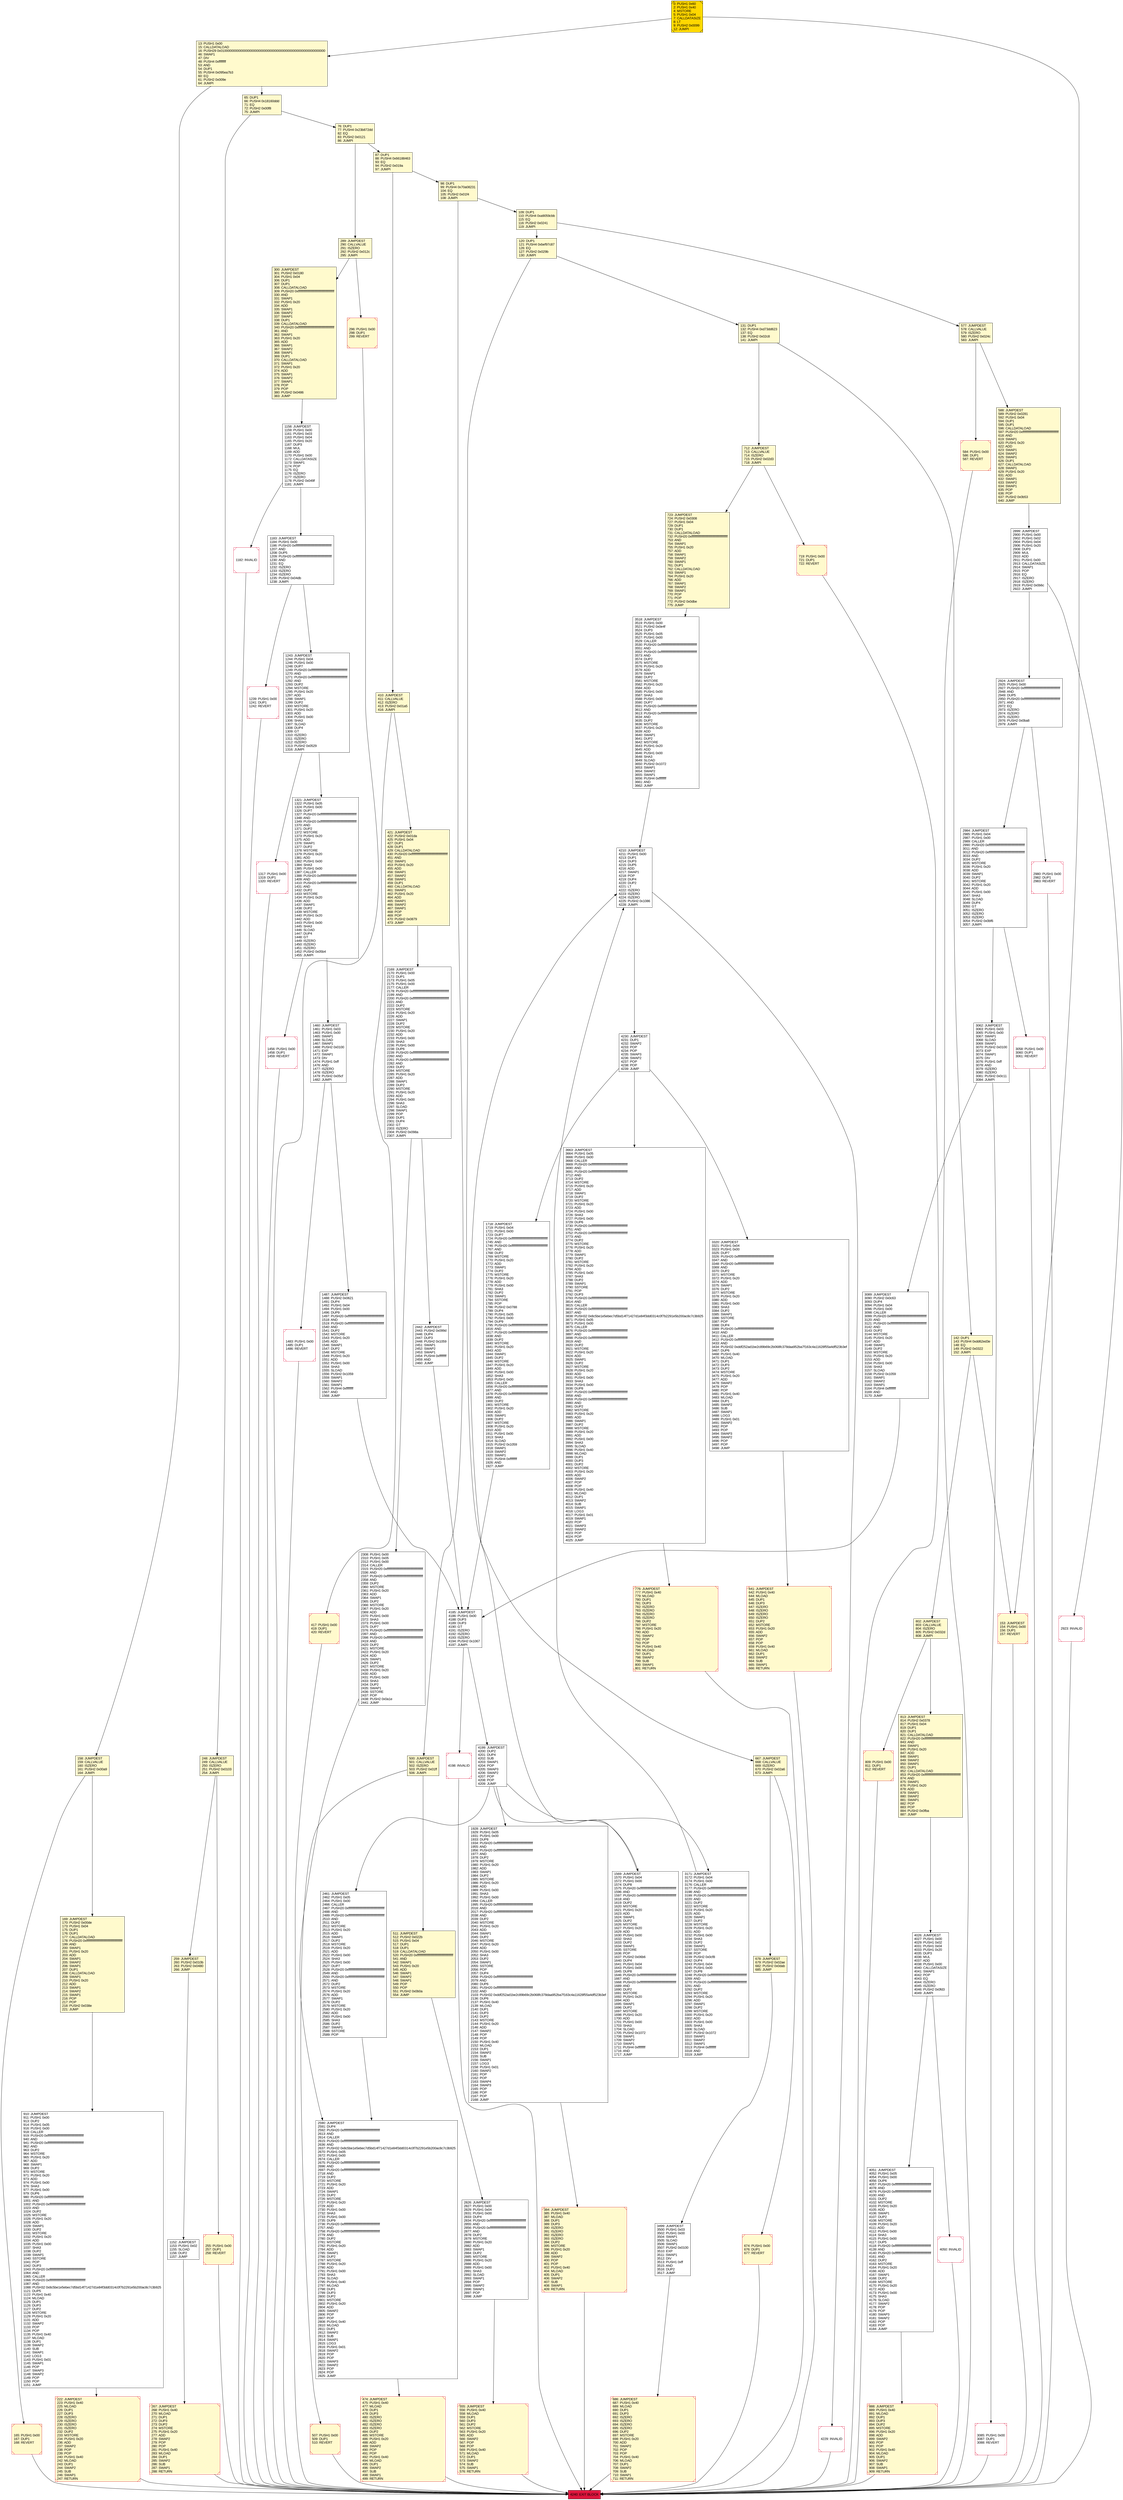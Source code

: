 digraph G {
bgcolor=transparent rankdir=UD;
node [shape=box style=filled color=black fillcolor=white fontname=arial fontcolor=black];
417 [label="417: PUSH1 0x00\l419: DUP1\l420: REVERT\l" fillcolor=lemonchiffon shape=Msquare color=crimson ];
1487 [label="1487: JUMPDEST\l1488: PUSH2 0x0621\l1491: DUP4\l1492: PUSH1 0x04\l1494: PUSH1 0x00\l1496: DUP9\l1497: PUSH20 0xffffffffffffffffffffffffffffffffffffffff\l1518: AND\l1519: PUSH20 0xffffffffffffffffffffffffffffffffffffffff\l1540: AND\l1541: DUP2\l1542: MSTORE\l1543: PUSH1 0x20\l1545: ADD\l1546: SWAP1\l1547: DUP2\l1548: MSTORE\l1549: PUSH1 0x20\l1551: ADD\l1552: PUSH1 0x00\l1554: SHA3\l1555: SLOAD\l1556: PUSH2 0x1059\l1559: SWAP1\l1560: SWAP2\l1561: SWAP1\l1562: PUSH4 0xffffffff\l1567: AND\l1568: JUMP\l" ];
802 [label="802: JUMPDEST\l803: CALLVALUE\l804: ISZERO\l805: PUSH2 0x032d\l808: JUMPI\l" fillcolor=lemonchiffon ];
674 [label="674: PUSH1 0x00\l676: DUP1\l677: REVERT\l" fillcolor=lemonchiffon shape=Msquare color=crimson ];
500 [label="500: JUMPDEST\l501: CALLVALUE\l502: ISZERO\l503: PUSH2 0x01ff\l506: JUMPI\l" fillcolor=lemonchiffon ];
165 [label="165: PUSH1 0x00\l167: DUP1\l168: REVERT\l" fillcolor=lemonchiffon shape=Msquare color=crimson ];
1317 [label="1317: PUSH1 0x00\l1319: DUP1\l1320: REVERT\l" shape=Msquare color=crimson ];
712 [label="712: JUMPDEST\l713: CALLVALUE\l714: ISZERO\l715: PUSH2 0x02d3\l718: JUMPI\l" fillcolor=lemonchiffon ];
2980 [label="2980: PUSH1 0x00\l2982: DUP1\l2983: REVERT\l" shape=Msquare color=crimson ];
131 [label="131: DUP1\l132: PUSH4 0xd73dd623\l137: EQ\l138: PUSH2 0x02c8\l141: JUMPI\l" fillcolor=lemonchiffon ];
809 [label="809: PUSH1 0x00\l811: DUP1\l812: REVERT\l" fillcolor=lemonchiffon shape=Msquare color=crimson ];
296 [label="296: PUSH1 0x00\l298: DUP1\l299: REVERT\l" fillcolor=lemonchiffon shape=Msquare color=crimson ];
4026 [label="4026: JUMPDEST\l4027: PUSH1 0x00\l4029: PUSH1 0x02\l4031: PUSH1 0x04\l4033: PUSH1 0x20\l4035: DUP3\l4036: MUL\l4037: ADD\l4038: PUSH1 0x00\l4040: CALLDATASIZE\l4041: SWAP1\l4042: POP\l4043: EQ\l4044: ISZERO\l4045: ISZERO\l4046: PUSH2 0x0fd3\l4049: JUMPI\l" ];
2169 [label="2169: JUMPDEST\l2170: PUSH1 0x00\l2172: DUP1\l2173: PUSH1 0x05\l2175: PUSH1 0x00\l2177: CALLER\l2178: PUSH20 0xffffffffffffffffffffffffffffffffffffffff\l2199: AND\l2200: PUSH20 0xffffffffffffffffffffffffffffffffffffffff\l2221: AND\l2222: DUP2\l2223: MSTORE\l2224: PUSH1 0x20\l2226: ADD\l2227: SWAP1\l2228: DUP2\l2229: MSTORE\l2230: PUSH1 0x20\l2232: ADD\l2233: PUSH1 0x00\l2235: SHA3\l2236: PUSH1 0x00\l2238: DUP6\l2239: PUSH20 0xffffffffffffffffffffffffffffffffffffffff\l2260: AND\l2261: PUSH20 0xffffffffffffffffffffffffffffffffffffffff\l2282: AND\l2283: DUP2\l2284: MSTORE\l2285: PUSH1 0x20\l2287: ADD\l2288: SWAP1\l2289: DUP2\l2290: MSTORE\l2291: PUSH1 0x20\l2293: ADD\l2294: PUSH1 0x00\l2296: SHA3\l2297: SLOAD\l2298: SWAP1\l2299: POP\l2300: DUP1\l2301: DUP4\l2302: GT\l2303: ISZERO\l2304: PUSH2 0x098a\l2307: JUMPI\l" ];
588 [label="588: JUMPDEST\l589: PUSH2 0x0281\l592: PUSH1 0x04\l594: DUP1\l595: DUP1\l596: CALLDATALOAD\l597: PUSH20 0xffffffffffffffffffffffffffffffffffffffff\l618: AND\l619: SWAP1\l620: PUSH1 0x20\l622: ADD\l623: SWAP1\l624: SWAP2\l625: SWAP1\l626: DUP1\l627: CALLDATALOAD\l628: SWAP1\l629: PUSH1 0x20\l631: ADD\l632: SWAP1\l633: SWAP2\l634: SWAP1\l635: POP\l636: POP\l637: PUSH2 0x0b53\l640: JUMP\l" fillcolor=lemonchiffon ];
1321 [label="1321: JUMPDEST\l1322: PUSH1 0x05\l1324: PUSH1 0x00\l1326: DUP7\l1327: PUSH20 0xffffffffffffffffffffffffffffffffffffffff\l1348: AND\l1349: PUSH20 0xffffffffffffffffffffffffffffffffffffffff\l1370: AND\l1371: DUP2\l1372: MSTORE\l1373: PUSH1 0x20\l1375: ADD\l1376: SWAP1\l1377: DUP2\l1378: MSTORE\l1379: PUSH1 0x20\l1381: ADD\l1382: PUSH1 0x00\l1384: SHA3\l1385: PUSH1 0x00\l1387: CALLER\l1388: PUSH20 0xffffffffffffffffffffffffffffffffffffffff\l1409: AND\l1410: PUSH20 0xffffffffffffffffffffffffffffffffffffffff\l1431: AND\l1432: DUP2\l1433: MSTORE\l1434: PUSH1 0x20\l1436: ADD\l1437: SWAP1\l1438: DUP2\l1439: MSTORE\l1440: PUSH1 0x20\l1442: ADD\l1443: PUSH1 0x00\l1445: SHA3\l1446: SLOAD\l1447: DUP4\l1448: GT\l1449: ISZERO\l1450: ISZERO\l1451: ISZERO\l1452: PUSH2 0x05b4\l1455: JUMPI\l" ];
1928 [label="1928: JUMPDEST\l1929: PUSH1 0x05\l1931: PUSH1 0x00\l1933: DUP8\l1934: PUSH20 0xffffffffffffffffffffffffffffffffffffffff\l1955: AND\l1956: PUSH20 0xffffffffffffffffffffffffffffffffffffffff\l1977: AND\l1978: DUP2\l1979: MSTORE\l1980: PUSH1 0x20\l1982: ADD\l1983: SWAP1\l1984: DUP2\l1985: MSTORE\l1986: PUSH1 0x20\l1988: ADD\l1989: PUSH1 0x00\l1991: SHA3\l1992: PUSH1 0x00\l1994: CALLER\l1995: PUSH20 0xffffffffffffffffffffffffffffffffffffffff\l2016: AND\l2017: PUSH20 0xffffffffffffffffffffffffffffffffffffffff\l2038: AND\l2039: DUP2\l2040: MSTORE\l2041: PUSH1 0x20\l2043: ADD\l2044: SWAP1\l2045: DUP2\l2046: MSTORE\l2047: PUSH1 0x20\l2049: ADD\l2050: PUSH1 0x00\l2052: SHA3\l2053: DUP2\l2054: SWAP1\l2055: SSTORE\l2056: POP\l2057: DUP4\l2058: PUSH20 0xffffffffffffffffffffffffffffffffffffffff\l2079: AND\l2080: DUP6\l2081: PUSH20 0xffffffffffffffffffffffffffffffffffffffff\l2102: AND\l2103: PUSH32 0xddf252ad1be2c89b69c2b068fc378daa952ba7f163c4a11628f55a4df523b3ef\l2136: DUP6\l2137: PUSH1 0x40\l2139: MLOAD\l2140: DUP1\l2141: DUP3\l2142: DUP2\l2143: MSTORE\l2144: PUSH1 0x20\l2146: ADD\l2147: SWAP2\l2148: POP\l2149: POP\l2150: PUSH1 0x40\l2152: MLOAD\l2153: DUP1\l2154: SWAP2\l2155: SUB\l2156: SWAP1\l2157: LOG3\l2158: PUSH1 0x01\l2160: SWAP2\l2161: POP\l2162: POP\l2163: SWAP4\l2164: SWAP3\l2165: POP\l2166: POP\l2167: POP\l2168: JUMP\l" ];
4240 [label="4240: EXIT BLOCK\l" fillcolor=crimson ];
1183 [label="1183: JUMPDEST\l1184: PUSH1 0x00\l1186: PUSH20 0xffffffffffffffffffffffffffffffffffffffff\l1207: AND\l1208: DUP5\l1209: PUSH20 0xffffffffffffffffffffffffffffffffffffffff\l1230: AND\l1231: EQ\l1232: ISZERO\l1233: ISZERO\l1234: ISZERO\l1235: PUSH2 0x04db\l1238: JUMPI\l" ];
1456 [label="1456: PUSH1 0x00\l1458: DUP1\l1459: REVERT\l" shape=Msquare color=crimson ];
686 [label="686: JUMPDEST\l687: PUSH1 0x40\l689: MLOAD\l690: DUP1\l691: DUP3\l692: ISZERO\l693: ISZERO\l694: ISZERO\l695: ISZERO\l696: DUP2\l697: MSTORE\l698: PUSH1 0x20\l700: ADD\l701: SWAP2\l702: POP\l703: POP\l704: PUSH1 0x40\l706: MLOAD\l707: DUP1\l708: SWAP2\l709: SUB\l710: SWAP1\l711: RETURN\l" fillcolor=lemonchiffon shape=Msquare color=crimson ];
109 [label="109: DUP1\l110: PUSH4 0xa9059cbb\l115: EQ\l116: PUSH2 0x0241\l119: JUMPI\l" fillcolor=lemonchiffon ];
1460 [label="1460: JUMPDEST\l1461: PUSH1 0x03\l1463: PUSH1 0x00\l1465: SWAP1\l1466: SLOAD\l1467: SWAP1\l1468: PUSH2 0x0100\l1471: EXP\l1472: SWAP1\l1473: DIV\l1474: PUSH1 0xff\l1476: AND\l1477: ISZERO\l1478: ISZERO\l1479: PUSH2 0x05cf\l1482: JUMPI\l" ];
555 [label="555: JUMPDEST\l556: PUSH1 0x40\l558: MLOAD\l559: DUP1\l560: DUP3\l561: DUP2\l562: MSTORE\l563: PUSH1 0x20\l565: ADD\l566: SWAP2\l567: POP\l568: POP\l569: PUSH1 0x40\l571: MLOAD\l572: DUP1\l573: SWAP2\l574: SUB\l575: SWAP1\l576: RETURN\l" fillcolor=lemonchiffon shape=Msquare color=crimson ];
2984 [label="2984: JUMPDEST\l2985: PUSH1 0x04\l2987: PUSH1 0x00\l2989: CALLER\l2990: PUSH20 0xffffffffffffffffffffffffffffffffffffffff\l3011: AND\l3012: PUSH20 0xffffffffffffffffffffffffffffffffffffffff\l3033: AND\l3034: DUP2\l3035: MSTORE\l3036: PUSH1 0x20\l3038: ADD\l3039: SWAP1\l3040: DUP2\l3041: MSTORE\l3042: PUSH1 0x20\l3044: ADD\l3045: PUSH1 0x00\l3047: SHA3\l3048: SLOAD\l3049: DUP4\l3050: GT\l3051: ISZERO\l3052: ISZERO\l3053: ISZERO\l3054: PUSH2 0x0bf6\l3057: JUMPI\l" ];
577 [label="577: JUMPDEST\l578: CALLVALUE\l579: ISZERO\l580: PUSH2 0x024c\l583: JUMPI\l" fillcolor=lemonchiffon ];
3663 [label="3663: JUMPDEST\l3664: PUSH1 0x05\l3666: PUSH1 0x00\l3668: CALLER\l3669: PUSH20 0xffffffffffffffffffffffffffffffffffffffff\l3690: AND\l3691: PUSH20 0xffffffffffffffffffffffffffffffffffffffff\l3712: AND\l3713: DUP2\l3714: MSTORE\l3715: PUSH1 0x20\l3717: ADD\l3718: SWAP1\l3719: DUP2\l3720: MSTORE\l3721: PUSH1 0x20\l3723: ADD\l3724: PUSH1 0x00\l3726: SHA3\l3727: PUSH1 0x00\l3729: DUP6\l3730: PUSH20 0xffffffffffffffffffffffffffffffffffffffff\l3751: AND\l3752: PUSH20 0xffffffffffffffffffffffffffffffffffffffff\l3773: AND\l3774: DUP2\l3775: MSTORE\l3776: PUSH1 0x20\l3778: ADD\l3779: SWAP1\l3780: DUP2\l3781: MSTORE\l3782: PUSH1 0x20\l3784: ADD\l3785: PUSH1 0x00\l3787: SHA3\l3788: DUP2\l3789: SWAP1\l3790: SSTORE\l3791: POP\l3792: DUP3\l3793: PUSH20 0xffffffffffffffffffffffffffffffffffffffff\l3814: AND\l3815: CALLER\l3816: PUSH20 0xffffffffffffffffffffffffffffffffffffffff\l3837: AND\l3838: PUSH32 0x8c5be1e5ebec7d5bd14f71427d1e84f3dd0314c0f7b2291e5b200ac8c7c3b925\l3871: PUSH1 0x05\l3873: PUSH1 0x00\l3875: CALLER\l3876: PUSH20 0xffffffffffffffffffffffffffffffffffffffff\l3897: AND\l3898: PUSH20 0xffffffffffffffffffffffffffffffffffffffff\l3919: AND\l3920: DUP2\l3921: MSTORE\l3922: PUSH1 0x20\l3924: ADD\l3925: SWAP1\l3926: DUP2\l3927: MSTORE\l3928: PUSH1 0x20\l3930: ADD\l3931: PUSH1 0x00\l3933: SHA3\l3934: PUSH1 0x00\l3936: DUP8\l3937: PUSH20 0xffffffffffffffffffffffffffffffffffffffff\l3958: AND\l3959: PUSH20 0xffffffffffffffffffffffffffffffffffffffff\l3980: AND\l3981: DUP2\l3982: MSTORE\l3983: PUSH1 0x20\l3985: ADD\l3986: SWAP1\l3987: DUP2\l3988: MSTORE\l3989: PUSH1 0x20\l3991: ADD\l3992: PUSH1 0x00\l3994: SHA3\l3995: SLOAD\l3996: PUSH1 0x40\l3998: MLOAD\l3999: DUP1\l4000: DUP3\l4001: DUP2\l4002: MSTORE\l4003: PUSH1 0x20\l4005: ADD\l4006: SWAP2\l4007: POP\l4008: POP\l4009: PUSH1 0x40\l4011: MLOAD\l4012: DUP1\l4013: SWAP2\l4014: SUB\l4015: SWAP1\l4016: LOG3\l4017: PUSH1 0x01\l4019: SWAP1\l4020: POP\l4021: SWAP3\l4022: SWAP2\l4023: POP\l4024: POP\l4025: JUMP\l" ];
153 [label="153: JUMPDEST\l154: PUSH1 0x00\l156: DUP1\l157: REVERT\l" fillcolor=lemonchiffon shape=Msquare color=crimson ];
3320 [label="3320: JUMPDEST\l3321: PUSH1 0x04\l3323: PUSH1 0x00\l3325: DUP7\l3326: PUSH20 0xffffffffffffffffffffffffffffffffffffffff\l3347: AND\l3348: PUSH20 0xffffffffffffffffffffffffffffffffffffffff\l3369: AND\l3370: DUP2\l3371: MSTORE\l3372: PUSH1 0x20\l3374: ADD\l3375: SWAP1\l3376: DUP2\l3377: MSTORE\l3378: PUSH1 0x20\l3380: ADD\l3381: PUSH1 0x00\l3383: SHA3\l3384: DUP2\l3385: SWAP1\l3386: SSTORE\l3387: POP\l3388: DUP4\l3389: PUSH20 0xffffffffffffffffffffffffffffffffffffffff\l3410: AND\l3411: CALLER\l3412: PUSH20 0xffffffffffffffffffffffffffffffffffffffff\l3433: AND\l3434: PUSH32 0xddf252ad1be2c89b69c2b068fc378daa952ba7f163c4a11628f55a4df523b3ef\l3467: DUP6\l3468: PUSH1 0x40\l3470: MLOAD\l3471: DUP1\l3472: DUP3\l3473: DUP2\l3474: MSTORE\l3475: PUSH1 0x20\l3477: ADD\l3478: SWAP2\l3479: POP\l3480: POP\l3481: PUSH1 0x40\l3483: MLOAD\l3484: DUP1\l3485: SWAP2\l3486: SUB\l3487: SWAP1\l3488: LOG3\l3489: PUSH1 0x01\l3491: SWAP2\l3492: POP\l3493: POP\l3494: SWAP3\l3495: SWAP2\l3496: POP\l3497: POP\l3498: JUMP\l" ];
169 [label="169: JUMPDEST\l170: PUSH2 0x00de\l173: PUSH1 0x04\l175: DUP1\l176: DUP1\l177: CALLDATALOAD\l178: PUSH20 0xffffffffffffffffffffffffffffffffffffffff\l199: AND\l200: SWAP1\l201: PUSH1 0x20\l203: ADD\l204: SWAP1\l205: SWAP2\l206: SWAP1\l207: DUP1\l208: CALLDATALOAD\l209: SWAP1\l210: PUSH1 0x20\l212: ADD\l213: SWAP1\l214: SWAP2\l215: SWAP1\l216: POP\l217: POP\l218: PUSH2 0x038e\l221: JUMP\l" fillcolor=lemonchiffon ];
1182 [label="1182: INVALID\l" shape=Msquare color=crimson ];
2461 [label="2461: JUMPDEST\l2462: PUSH1 0x05\l2464: PUSH1 0x00\l2466: CALLER\l2467: PUSH20 0xffffffffffffffffffffffffffffffffffffffff\l2488: AND\l2489: PUSH20 0xffffffffffffffffffffffffffffffffffffffff\l2510: AND\l2511: DUP2\l2512: MSTORE\l2513: PUSH1 0x20\l2515: ADD\l2516: SWAP1\l2517: DUP2\l2518: MSTORE\l2519: PUSH1 0x20\l2521: ADD\l2522: PUSH1 0x00\l2524: SHA3\l2525: PUSH1 0x00\l2527: DUP7\l2528: PUSH20 0xffffffffffffffffffffffffffffffffffffffff\l2549: AND\l2550: PUSH20 0xffffffffffffffffffffffffffffffffffffffff\l2571: AND\l2572: DUP2\l2573: MSTORE\l2574: PUSH1 0x20\l2576: ADD\l2577: SWAP1\l2578: DUP2\l2579: MSTORE\l2580: PUSH1 0x20\l2582: ADD\l2583: PUSH1 0x00\l2585: SHA3\l2586: DUP2\l2587: SWAP1\l2588: SSTORE\l2589: POP\l" ];
87 [label="87: DUP1\l88: PUSH4 0x66188463\l93: EQ\l94: PUSH2 0x019a\l97: JUMPI\l" fillcolor=lemonchiffon ];
289 [label="289: JUMPDEST\l290: CALLVALUE\l291: ISZERO\l292: PUSH2 0x012c\l295: JUMPI\l" fillcolor=lemonchiffon ];
2899 [label="2899: JUMPDEST\l2900: PUSH1 0x00\l2902: PUSH1 0x02\l2904: PUSH1 0x04\l2906: PUSH1 0x20\l2908: DUP3\l2909: MUL\l2910: ADD\l2911: PUSH1 0x00\l2913: CALLDATASIZE\l2914: SWAP1\l2915: POP\l2916: EQ\l2917: ISZERO\l2918: ISZERO\l2919: PUSH2 0x0b6c\l2922: JUMPI\l" ];
3085 [label="3085: PUSH1 0x00\l3087: DUP1\l3088: REVERT\l" shape=Msquare color=crimson ];
120 [label="120: DUP1\l121: PUSH4 0xbef97c87\l126: EQ\l127: PUSH2 0x029b\l130: JUMPI\l" fillcolor=lemonchiffon ];
2442 [label="2442: JUMPDEST\l2443: PUSH2 0x099d\l2446: DUP4\l2447: DUP3\l2448: PUSH2 0x1059\l2451: SWAP1\l2452: SWAP2\l2453: SWAP1\l2454: PUSH4 0xffffffff\l2459: AND\l2460: JUMP\l" ];
776 [label="776: JUMPDEST\l777: PUSH1 0x40\l779: MLOAD\l780: DUP1\l781: DUP3\l782: ISZERO\l783: ISZERO\l784: ISZERO\l785: ISZERO\l786: DUP2\l787: MSTORE\l788: PUSH1 0x20\l790: ADD\l791: SWAP2\l792: POP\l793: POP\l794: PUSH1 0x40\l796: MLOAD\l797: DUP1\l798: SWAP2\l799: SUB\l800: SWAP1\l801: RETURN\l" fillcolor=lemonchiffon shape=Msquare color=crimson ];
2924 [label="2924: JUMPDEST\l2925: PUSH1 0x00\l2927: PUSH20 0xffffffffffffffffffffffffffffffffffffffff\l2948: AND\l2949: DUP5\l2950: PUSH20 0xffffffffffffffffffffffffffffffffffffffff\l2971: AND\l2972: EQ\l2973: ISZERO\l2974: ISZERO\l2975: ISZERO\l2976: PUSH2 0x0ba8\l2979: JUMPI\l" ];
267 [label="267: JUMPDEST\l268: PUSH1 0x40\l270: MLOAD\l271: DUP1\l272: DUP3\l273: DUP2\l274: MSTORE\l275: PUSH1 0x20\l277: ADD\l278: SWAP2\l279: POP\l280: POP\l281: PUSH1 0x40\l283: MLOAD\l284: DUP1\l285: SWAP2\l286: SUB\l287: SWAP1\l288: RETURN\l" fillcolor=lemonchiffon shape=Msquare color=crimson ];
4210 [label="4210: JUMPDEST\l4211: PUSH1 0x00\l4213: DUP1\l4214: DUP3\l4215: DUP5\l4216: ADD\l4217: SWAP1\l4218: POP\l4219: DUP4\l4220: DUP2\l4221: LT\l4222: ISZERO\l4223: ISZERO\l4224: ISZERO\l4225: PUSH2 0x1086\l4228: JUMPI\l" ];
4051 [label="4051: JUMPDEST\l4052: PUSH1 0x05\l4054: PUSH1 0x00\l4056: DUP6\l4057: PUSH20 0xffffffffffffffffffffffffffffffffffffffff\l4078: AND\l4079: PUSH20 0xffffffffffffffffffffffffffffffffffffffff\l4100: AND\l4101: DUP2\l4102: MSTORE\l4103: PUSH1 0x20\l4105: ADD\l4106: SWAP1\l4107: DUP2\l4108: MSTORE\l4109: PUSH1 0x20\l4111: ADD\l4112: PUSH1 0x00\l4114: SHA3\l4115: PUSH1 0x00\l4117: DUP5\l4118: PUSH20 0xffffffffffffffffffffffffffffffffffffffff\l4139: AND\l4140: PUSH20 0xffffffffffffffffffffffffffffffffffffffff\l4161: AND\l4162: DUP2\l4163: MSTORE\l4164: PUSH1 0x20\l4166: ADD\l4167: SWAP1\l4168: DUP2\l4169: MSTORE\l4170: PUSH1 0x20\l4172: ADD\l4173: PUSH1 0x00\l4175: SHA3\l4176: SLOAD\l4177: SWAP2\l4178: POP\l4179: POP\l4180: SWAP3\l4181: SWAP2\l4182: POP\l4183: POP\l4184: JUMP\l" ];
813 [label="813: JUMPDEST\l814: PUSH2 0x0378\l817: PUSH1 0x04\l819: DUP1\l820: DUP1\l821: CALLDATALOAD\l822: PUSH20 0xffffffffffffffffffffffffffffffffffffffff\l843: AND\l844: SWAP1\l845: PUSH1 0x20\l847: ADD\l848: SWAP1\l849: SWAP2\l850: SWAP1\l851: DUP1\l852: CALLDATALOAD\l853: PUSH20 0xffffffffffffffffffffffffffffffffffffffff\l874: AND\l875: SWAP1\l876: PUSH1 0x20\l878: ADD\l879: SWAP1\l880: SWAP2\l881: SWAP1\l882: POP\l883: POP\l884: PUSH2 0x0fba\l887: JUMP\l" fillcolor=lemonchiffon ];
4229 [label="4229: INVALID\l" shape=Msquare color=crimson ];
384 [label="384: JUMPDEST\l385: PUSH1 0x40\l387: MLOAD\l388: DUP1\l389: DUP3\l390: ISZERO\l391: ISZERO\l392: ISZERO\l393: ISZERO\l394: DUP2\l395: MSTORE\l396: PUSH1 0x20\l398: ADD\l399: SWAP2\l400: POP\l401: POP\l402: PUSH1 0x40\l404: MLOAD\l405: DUP1\l406: SWAP2\l407: SUB\l408: SWAP1\l409: RETURN\l" fillcolor=lemonchiffon shape=Msquare color=crimson ];
1569 [label="1569: JUMPDEST\l1570: PUSH1 0x04\l1572: PUSH1 0x00\l1574: DUP8\l1575: PUSH20 0xffffffffffffffffffffffffffffffffffffffff\l1596: AND\l1597: PUSH20 0xffffffffffffffffffffffffffffffffffffffff\l1618: AND\l1619: DUP2\l1620: MSTORE\l1621: PUSH1 0x20\l1623: ADD\l1624: SWAP1\l1625: DUP2\l1626: MSTORE\l1627: PUSH1 0x20\l1629: ADD\l1630: PUSH1 0x00\l1632: SHA3\l1633: DUP2\l1634: SWAP1\l1635: SSTORE\l1636: POP\l1637: PUSH2 0x06b6\l1640: DUP4\l1641: PUSH1 0x04\l1643: PUSH1 0x00\l1645: DUP8\l1646: PUSH20 0xffffffffffffffffffffffffffffffffffffffff\l1667: AND\l1668: PUSH20 0xffffffffffffffffffffffffffffffffffffffff\l1689: AND\l1690: DUP2\l1691: MSTORE\l1692: PUSH1 0x20\l1694: ADD\l1695: SWAP1\l1696: DUP2\l1697: MSTORE\l1698: PUSH1 0x20\l1700: ADD\l1701: PUSH1 0x00\l1703: SHA3\l1704: SLOAD\l1705: PUSH2 0x1072\l1708: SWAP1\l1709: SWAP2\l1710: SWAP1\l1711: PUSH4 0xffffffff\l1716: AND\l1717: JUMP\l" ];
641 [label="641: JUMPDEST\l642: PUSH1 0x40\l644: MLOAD\l645: DUP1\l646: DUP3\l647: ISZERO\l648: ISZERO\l649: ISZERO\l650: ISZERO\l651: DUP2\l652: MSTORE\l653: PUSH1 0x20\l655: ADD\l656: SWAP2\l657: POP\l658: POP\l659: PUSH1 0x40\l661: MLOAD\l662: DUP1\l663: SWAP2\l664: SUB\l665: SWAP1\l666: RETURN\l" fillcolor=lemonchiffon shape=Msquare color=crimson ];
678 [label="678: JUMPDEST\l679: PUSH2 0x02ae\l682: PUSH2 0x0dab\l685: JUMP\l" fillcolor=lemonchiffon ];
4185 [label="4185: JUMPDEST\l4186: PUSH1 0x00\l4188: DUP3\l4189: DUP3\l4190: GT\l4191: ISZERO\l4192: ISZERO\l4193: ISZERO\l4194: PUSH2 0x1067\l4197: JUMPI\l" ];
421 [label="421: JUMPDEST\l422: PUSH2 0x01da\l425: PUSH1 0x04\l427: DUP1\l428: DUP1\l429: CALLDATALOAD\l430: PUSH20 0xffffffffffffffffffffffffffffffffffffffff\l451: AND\l452: SWAP1\l453: PUSH1 0x20\l455: ADD\l456: SWAP1\l457: SWAP2\l458: SWAP1\l459: DUP1\l460: CALLDATALOAD\l461: SWAP1\l462: PUSH1 0x20\l464: ADD\l465: SWAP1\l466: SWAP2\l467: SWAP1\l468: POP\l469: POP\l470: PUSH2 0x0879\l473: JUMP\l" fillcolor=lemonchiffon ];
410 [label="410: JUMPDEST\l411: CALLVALUE\l412: ISZERO\l413: PUSH2 0x01a5\l416: JUMPI\l" fillcolor=lemonchiffon ];
910 [label="910: JUMPDEST\l911: PUSH1 0x00\l913: DUP2\l914: PUSH1 0x05\l916: PUSH1 0x00\l918: CALLER\l919: PUSH20 0xffffffffffffffffffffffffffffffffffffffff\l940: AND\l941: PUSH20 0xffffffffffffffffffffffffffffffffffffffff\l962: AND\l963: DUP2\l964: MSTORE\l965: PUSH1 0x20\l967: ADD\l968: SWAP1\l969: DUP2\l970: MSTORE\l971: PUSH1 0x20\l973: ADD\l974: PUSH1 0x00\l976: SHA3\l977: PUSH1 0x00\l979: DUP6\l980: PUSH20 0xffffffffffffffffffffffffffffffffffffffff\l1001: AND\l1002: PUSH20 0xffffffffffffffffffffffffffffffffffffffff\l1023: AND\l1024: DUP2\l1025: MSTORE\l1026: PUSH1 0x20\l1028: ADD\l1029: SWAP1\l1030: DUP2\l1031: MSTORE\l1032: PUSH1 0x20\l1034: ADD\l1035: PUSH1 0x00\l1037: SHA3\l1038: DUP2\l1039: SWAP1\l1040: SSTORE\l1041: POP\l1042: DUP3\l1043: PUSH20 0xffffffffffffffffffffffffffffffffffffffff\l1064: AND\l1065: CALLER\l1066: PUSH20 0xffffffffffffffffffffffffffffffffffffffff\l1087: AND\l1088: PUSH32 0x8c5be1e5ebec7d5bd14f71427d1e84f3dd0314c0f7b2291e5b200ac8c7c3b925\l1121: DUP5\l1122: PUSH1 0x40\l1124: MLOAD\l1125: DUP1\l1126: DUP3\l1127: DUP2\l1128: MSTORE\l1129: PUSH1 0x20\l1131: ADD\l1132: SWAP2\l1133: POP\l1134: POP\l1135: PUSH1 0x40\l1137: MLOAD\l1138: DUP1\l1139: SWAP2\l1140: SUB\l1141: SWAP1\l1142: LOG3\l1143: PUSH1 0x01\l1145: SWAP1\l1146: POP\l1147: SWAP3\l1148: SWAP2\l1149: POP\l1150: POP\l1151: JUMP\l" ];
3499 [label="3499: JUMPDEST\l3500: PUSH1 0x03\l3502: PUSH1 0x00\l3504: SWAP1\l3505: SLOAD\l3506: SWAP1\l3507: PUSH2 0x0100\l3510: EXP\l3511: SWAP1\l3512: DIV\l3513: PUSH1 0xff\l3515: AND\l3516: DUP2\l3517: JUMP\l" ];
13 [label="13: PUSH1 0x00\l15: CALLDATALOAD\l16: PUSH29 0x0100000000000000000000000000000000000000000000000000000000\l46: SWAP1\l47: DIV\l48: PUSH4 0xffffffff\l53: AND\l54: DUP1\l55: PUSH4 0x095ea7b3\l60: EQ\l61: PUSH2 0x009e\l64: JUMPI\l" fillcolor=lemonchiffon ];
1158 [label="1158: JUMPDEST\l1159: PUSH1 0x00\l1161: PUSH1 0x03\l1163: PUSH1 0x04\l1165: PUSH1 0x20\l1167: DUP3\l1168: MUL\l1169: ADD\l1170: PUSH1 0x00\l1172: CALLDATASIZE\l1173: SWAP1\l1174: POP\l1175: EQ\l1176: ISZERO\l1177: ISZERO\l1178: PUSH2 0x049f\l1181: JUMPI\l" ];
723 [label="723: JUMPDEST\l724: PUSH2 0x0308\l727: PUSH1 0x04\l729: DUP1\l730: DUP1\l731: CALLDATALOAD\l732: PUSH20 0xffffffffffffffffffffffffffffffffffffffff\l753: AND\l754: SWAP1\l755: PUSH1 0x20\l757: ADD\l758: SWAP1\l759: SWAP2\l760: SWAP1\l761: DUP1\l762: CALLDATALOAD\l763: SWAP1\l764: PUSH1 0x20\l766: ADD\l767: SWAP1\l768: SWAP2\l769: SWAP1\l770: POP\l771: POP\l772: PUSH2 0x0dbe\l775: JUMP\l" fillcolor=lemonchiffon ];
65 [label="65: DUP1\l66: PUSH4 0x18160ddd\l71: EQ\l72: PUSH2 0x00f8\l75: JUMPI\l" fillcolor=lemonchiffon ];
888 [label="888: JUMPDEST\l889: PUSH1 0x40\l891: MLOAD\l892: DUP1\l893: DUP3\l894: DUP2\l895: MSTORE\l896: PUSH1 0x20\l898: ADD\l899: SWAP2\l900: POP\l901: POP\l902: PUSH1 0x40\l904: MLOAD\l905: DUP1\l906: SWAP2\l907: SUB\l908: SWAP1\l909: RETURN\l" fillcolor=lemonchiffon shape=Msquare color=crimson ];
3089 [label="3089: JUMPDEST\l3090: PUSH2 0x0c63\l3093: DUP4\l3094: PUSH1 0x04\l3096: PUSH1 0x00\l3098: CALLER\l3099: PUSH20 0xffffffffffffffffffffffffffffffffffffffff\l3120: AND\l3121: PUSH20 0xffffffffffffffffffffffffffffffffffffffff\l3142: AND\l3143: DUP2\l3144: MSTORE\l3145: PUSH1 0x20\l3147: ADD\l3148: SWAP1\l3149: DUP2\l3150: MSTORE\l3151: PUSH1 0x20\l3153: ADD\l3154: PUSH1 0x00\l3156: SHA3\l3157: SLOAD\l3158: PUSH2 0x1059\l3161: SWAP1\l3162: SWAP2\l3163: SWAP1\l3164: PUSH4 0xffffffff\l3169: AND\l3170: JUMP\l" ];
3062 [label="3062: JUMPDEST\l3063: PUSH1 0x03\l3065: PUSH1 0x00\l3067: SWAP1\l3068: SLOAD\l3069: SWAP1\l3070: PUSH2 0x0100\l3073: EXP\l3074: SWAP1\l3075: DIV\l3076: PUSH1 0xff\l3078: AND\l3079: ISZERO\l3080: ISZERO\l3081: PUSH2 0x0c11\l3084: JUMPI\l" ];
2826 [label="2826: JUMPDEST\l2827: PUSH1 0x00\l2829: PUSH1 0x04\l2831: PUSH1 0x00\l2833: DUP4\l2834: PUSH20 0xffffffffffffffffffffffffffffffffffffffff\l2855: AND\l2856: PUSH20 0xffffffffffffffffffffffffffffffffffffffff\l2877: AND\l2878: DUP2\l2879: MSTORE\l2880: PUSH1 0x20\l2882: ADD\l2883: SWAP1\l2884: DUP2\l2885: MSTORE\l2886: PUSH1 0x20\l2888: ADD\l2889: PUSH1 0x00\l2891: SHA3\l2892: SLOAD\l2893: SWAP1\l2894: POP\l2895: SWAP2\l2896: SWAP1\l2897: POP\l2898: JUMP\l" ];
3058 [label="3058: PUSH1 0x00\l3060: DUP1\l3061: REVERT\l" shape=Msquare color=crimson ];
2923 [label="2923: INVALID\l" shape=Msquare color=crimson ];
158 [label="158: JUMPDEST\l159: CALLVALUE\l160: ISZERO\l161: PUSH2 0x00a9\l164: JUMPI\l" fillcolor=lemonchiffon ];
1243 [label="1243: JUMPDEST\l1244: PUSH1 0x04\l1246: PUSH1 0x00\l1248: DUP7\l1249: PUSH20 0xffffffffffffffffffffffffffffffffffffffff\l1270: AND\l1271: PUSH20 0xffffffffffffffffffffffffffffffffffffffff\l1292: AND\l1293: DUP2\l1294: MSTORE\l1295: PUSH1 0x20\l1297: ADD\l1298: SWAP1\l1299: DUP2\l1300: MSTORE\l1301: PUSH1 0x20\l1303: ADD\l1304: PUSH1 0x00\l1306: SHA3\l1307: SLOAD\l1308: DUP4\l1309: GT\l1310: ISZERO\l1311: ISZERO\l1312: ISZERO\l1313: PUSH2 0x0529\l1316: JUMPI\l" ];
3171 [label="3171: JUMPDEST\l3172: PUSH1 0x04\l3174: PUSH1 0x00\l3176: CALLER\l3177: PUSH20 0xffffffffffffffffffffffffffffffffffffffff\l3198: AND\l3199: PUSH20 0xffffffffffffffffffffffffffffffffffffffff\l3220: AND\l3221: DUP2\l3222: MSTORE\l3223: PUSH1 0x20\l3225: ADD\l3226: SWAP1\l3227: DUP2\l3228: MSTORE\l3229: PUSH1 0x20\l3231: ADD\l3232: PUSH1 0x00\l3234: SHA3\l3235: DUP2\l3236: SWAP1\l3237: SSTORE\l3238: POP\l3239: PUSH2 0x0cf8\l3242: DUP4\l3243: PUSH1 0x04\l3245: PUSH1 0x00\l3247: DUP8\l3248: PUSH20 0xffffffffffffffffffffffffffffffffffffffff\l3269: AND\l3270: PUSH20 0xffffffffffffffffffffffffffffffffffffffff\l3291: AND\l3292: DUP2\l3293: MSTORE\l3294: PUSH1 0x20\l3296: ADD\l3297: SWAP1\l3298: DUP2\l3299: MSTORE\l3300: PUSH1 0x20\l3302: ADD\l3303: PUSH1 0x00\l3305: SHA3\l3306: SLOAD\l3307: PUSH2 0x1072\l3310: SWAP1\l3311: SWAP2\l3312: SWAP1\l3313: PUSH4 0xffffffff\l3318: AND\l3319: JUMP\l" ];
4198 [label="4198: INVALID\l" shape=Msquare color=crimson ];
507 [label="507: PUSH1 0x00\l509: DUP1\l510: REVERT\l" fillcolor=lemonchiffon shape=Msquare color=crimson ];
259 [label="259: JUMPDEST\l260: PUSH2 0x010b\l263: PUSH2 0x0480\l266: JUMP\l" fillcolor=lemonchiffon ];
255 [label="255: PUSH1 0x00\l257: DUP1\l258: REVERT\l" fillcolor=lemonchiffon shape=Msquare color=crimson ];
1718 [label="1718: JUMPDEST\l1719: PUSH1 0x04\l1721: PUSH1 0x00\l1723: DUP7\l1724: PUSH20 0xffffffffffffffffffffffffffffffffffffffff\l1745: AND\l1746: PUSH20 0xffffffffffffffffffffffffffffffffffffffff\l1767: AND\l1768: DUP2\l1769: MSTORE\l1770: PUSH1 0x20\l1772: ADD\l1773: SWAP1\l1774: DUP2\l1775: MSTORE\l1776: PUSH1 0x20\l1778: ADD\l1779: PUSH1 0x00\l1781: SHA3\l1782: DUP2\l1783: SWAP1\l1784: SSTORE\l1785: POP\l1786: PUSH2 0x0788\l1789: DUP4\l1790: PUSH1 0x05\l1792: PUSH1 0x00\l1794: DUP9\l1795: PUSH20 0xffffffffffffffffffffffffffffffffffffffff\l1816: AND\l1817: PUSH20 0xffffffffffffffffffffffffffffffffffffffff\l1838: AND\l1839: DUP2\l1840: MSTORE\l1841: PUSH1 0x20\l1843: ADD\l1844: SWAP1\l1845: DUP2\l1846: MSTORE\l1847: PUSH1 0x20\l1849: ADD\l1850: PUSH1 0x00\l1852: SHA3\l1853: PUSH1 0x00\l1855: CALLER\l1856: PUSH20 0xffffffffffffffffffffffffffffffffffffffff\l1877: AND\l1878: PUSH20 0xffffffffffffffffffffffffffffffffffffffff\l1899: AND\l1900: DUP2\l1901: MSTORE\l1902: PUSH1 0x20\l1904: ADD\l1905: SWAP1\l1906: DUP2\l1907: MSTORE\l1908: PUSH1 0x20\l1910: ADD\l1911: PUSH1 0x00\l1913: SHA3\l1914: SLOAD\l1915: PUSH2 0x1059\l1918: SWAP1\l1919: SWAP2\l1920: SWAP1\l1921: PUSH4 0xffffffff\l1926: AND\l1927: JUMP\l" ];
4199 [label="4199: JUMPDEST\l4200: DUP2\l4201: DUP4\l4202: SUB\l4203: SWAP1\l4204: POP\l4205: SWAP3\l4206: SWAP2\l4207: POP\l4208: POP\l4209: JUMP\l" ];
222 [label="222: JUMPDEST\l223: PUSH1 0x40\l225: MLOAD\l226: DUP1\l227: DUP3\l228: ISZERO\l229: ISZERO\l230: ISZERO\l231: ISZERO\l232: DUP2\l233: MSTORE\l234: PUSH1 0x20\l236: ADD\l237: SWAP2\l238: POP\l239: POP\l240: PUSH1 0x40\l242: MLOAD\l243: DUP1\l244: SWAP2\l245: SUB\l246: SWAP1\l247: RETURN\l" fillcolor=lemonchiffon shape=Msquare color=crimson ];
474 [label="474: JUMPDEST\l475: PUSH1 0x40\l477: MLOAD\l478: DUP1\l479: DUP3\l480: ISZERO\l481: ISZERO\l482: ISZERO\l483: ISZERO\l484: DUP2\l485: MSTORE\l486: PUSH1 0x20\l488: ADD\l489: SWAP2\l490: POP\l491: POP\l492: PUSH1 0x40\l494: MLOAD\l495: DUP1\l496: SWAP2\l497: SUB\l498: SWAP1\l499: RETURN\l" fillcolor=lemonchiffon shape=Msquare color=crimson ];
3518 [label="3518: JUMPDEST\l3519: PUSH1 0x00\l3521: PUSH2 0x0e4f\l3524: DUP3\l3525: PUSH1 0x05\l3527: PUSH1 0x00\l3529: CALLER\l3530: PUSH20 0xffffffffffffffffffffffffffffffffffffffff\l3551: AND\l3552: PUSH20 0xffffffffffffffffffffffffffffffffffffffff\l3573: AND\l3574: DUP2\l3575: MSTORE\l3576: PUSH1 0x20\l3578: ADD\l3579: SWAP1\l3580: DUP2\l3581: MSTORE\l3582: PUSH1 0x20\l3584: ADD\l3585: PUSH1 0x00\l3587: SHA3\l3588: PUSH1 0x00\l3590: DUP7\l3591: PUSH20 0xffffffffffffffffffffffffffffffffffffffff\l3612: AND\l3613: PUSH20 0xffffffffffffffffffffffffffffffffffffffff\l3634: AND\l3635: DUP2\l3636: MSTORE\l3637: PUSH1 0x20\l3639: ADD\l3640: SWAP1\l3641: DUP2\l3642: MSTORE\l3643: PUSH1 0x20\l3645: ADD\l3646: PUSH1 0x00\l3648: SHA3\l3649: SLOAD\l3650: PUSH2 0x1072\l3653: SWAP1\l3654: SWAP2\l3655: SWAP1\l3656: PUSH4 0xffffffff\l3661: AND\l3662: JUMP\l" ];
300 [label="300: JUMPDEST\l301: PUSH2 0x0180\l304: PUSH1 0x04\l306: DUP1\l307: DUP1\l308: CALLDATALOAD\l309: PUSH20 0xffffffffffffffffffffffffffffffffffffffff\l330: AND\l331: SWAP1\l332: PUSH1 0x20\l334: ADD\l335: SWAP1\l336: SWAP2\l337: SWAP1\l338: DUP1\l339: CALLDATALOAD\l340: PUSH20 0xffffffffffffffffffffffffffffffffffffffff\l361: AND\l362: SWAP1\l363: PUSH1 0x20\l365: ADD\l366: SWAP1\l367: SWAP2\l368: SWAP1\l369: DUP1\l370: CALLDATALOAD\l371: SWAP1\l372: PUSH1 0x20\l374: ADD\l375: SWAP1\l376: SWAP2\l377: SWAP1\l378: POP\l379: POP\l380: PUSH2 0x0486\l383: JUMP\l" fillcolor=lemonchiffon ];
584 [label="584: PUSH1 0x00\l586: DUP1\l587: REVERT\l" fillcolor=lemonchiffon shape=Msquare color=crimson ];
1483 [label="1483: PUSH1 0x00\l1485: DUP1\l1486: REVERT\l" shape=Msquare color=crimson ];
4230 [label="4230: JUMPDEST\l4231: DUP1\l4232: SWAP2\l4233: POP\l4234: POP\l4235: SWAP3\l4236: SWAP2\l4237: POP\l4238: POP\l4239: JUMP\l" ];
248 [label="248: JUMPDEST\l249: CALLVALUE\l250: ISZERO\l251: PUSH2 0x0103\l254: JUMPI\l" fillcolor=lemonchiffon ];
4050 [label="4050: INVALID\l" shape=Msquare color=crimson ];
719 [label="719: PUSH1 0x00\l721: DUP1\l722: REVERT\l" fillcolor=lemonchiffon shape=Msquare color=crimson ];
2308 [label="2308: PUSH1 0x00\l2310: PUSH1 0x05\l2312: PUSH1 0x00\l2314: CALLER\l2315: PUSH20 0xffffffffffffffffffffffffffffffffffffffff\l2336: AND\l2337: PUSH20 0xffffffffffffffffffffffffffffffffffffffff\l2358: AND\l2359: DUP2\l2360: MSTORE\l2361: PUSH1 0x20\l2363: ADD\l2364: SWAP1\l2365: DUP2\l2366: MSTORE\l2367: PUSH1 0x20\l2369: ADD\l2370: PUSH1 0x00\l2372: SHA3\l2373: PUSH1 0x00\l2375: DUP7\l2376: PUSH20 0xffffffffffffffffffffffffffffffffffffffff\l2397: AND\l2398: PUSH20 0xffffffffffffffffffffffffffffffffffffffff\l2419: AND\l2420: DUP2\l2421: MSTORE\l2422: PUSH1 0x20\l2424: ADD\l2425: SWAP1\l2426: DUP2\l2427: MSTORE\l2428: PUSH1 0x20\l2430: ADD\l2431: PUSH1 0x00\l2433: SHA3\l2434: DUP2\l2435: SWAP1\l2436: SSTORE\l2437: POP\l2438: PUSH2 0x0a1e\l2441: JUMP\l" ];
667 [label="667: JUMPDEST\l668: CALLVALUE\l669: ISZERO\l670: PUSH2 0x02a6\l673: JUMPI\l" fillcolor=lemonchiffon ];
0 [label="0: PUSH1 0x60\l2: PUSH1 0x40\l4: MSTORE\l5: PUSH1 0x04\l7: CALLDATASIZE\l8: LT\l9: PUSH2 0x0099\l12: JUMPI\l" fillcolor=lemonchiffon shape=Msquare fillcolor=gold ];
76 [label="76: DUP1\l77: PUSH4 0x23b872dd\l82: EQ\l83: PUSH2 0x0121\l86: JUMPI\l" fillcolor=lemonchiffon ];
98 [label="98: DUP1\l99: PUSH4 0x70a08231\l104: EQ\l105: PUSH2 0x01f4\l108: JUMPI\l" fillcolor=lemonchiffon ];
2590 [label="2590: JUMPDEST\l2591: DUP4\l2592: PUSH20 0xffffffffffffffffffffffffffffffffffffffff\l2613: AND\l2614: CALLER\l2615: PUSH20 0xffffffffffffffffffffffffffffffffffffffff\l2636: AND\l2637: PUSH32 0x8c5be1e5ebec7d5bd14f71427d1e84f3dd0314c0f7b2291e5b200ac8c7c3b925\l2670: PUSH1 0x05\l2672: PUSH1 0x00\l2674: CALLER\l2675: PUSH20 0xffffffffffffffffffffffffffffffffffffffff\l2696: AND\l2697: PUSH20 0xffffffffffffffffffffffffffffffffffffffff\l2718: AND\l2719: DUP2\l2720: MSTORE\l2721: PUSH1 0x20\l2723: ADD\l2724: SWAP1\l2725: DUP2\l2726: MSTORE\l2727: PUSH1 0x20\l2729: ADD\l2730: PUSH1 0x00\l2732: SHA3\l2733: PUSH1 0x00\l2735: DUP9\l2736: PUSH20 0xffffffffffffffffffffffffffffffffffffffff\l2757: AND\l2758: PUSH20 0xffffffffffffffffffffffffffffffffffffffff\l2779: AND\l2780: DUP2\l2781: MSTORE\l2782: PUSH1 0x20\l2784: ADD\l2785: SWAP1\l2786: DUP2\l2787: MSTORE\l2788: PUSH1 0x20\l2790: ADD\l2791: PUSH1 0x00\l2793: SHA3\l2794: SLOAD\l2795: PUSH1 0x40\l2797: MLOAD\l2798: DUP1\l2799: DUP3\l2800: DUP2\l2801: MSTORE\l2802: PUSH1 0x20\l2804: ADD\l2805: SWAP2\l2806: POP\l2807: POP\l2808: PUSH1 0x40\l2810: MLOAD\l2811: DUP1\l2812: SWAP2\l2813: SUB\l2814: SWAP1\l2815: LOG3\l2816: PUSH1 0x01\l2818: SWAP2\l2819: POP\l2820: POP\l2821: SWAP3\l2822: SWAP2\l2823: POP\l2824: POP\l2825: JUMP\l" ];
1239 [label="1239: PUSH1 0x00\l1241: DUP1\l1242: REVERT\l" shape=Msquare color=crimson ];
142 [label="142: DUP1\l143: PUSH4 0xdd62ed3e\l148: EQ\l149: PUSH2 0x0322\l152: JUMPI\l" fillcolor=lemonchiffon ];
1152 [label="1152: JUMPDEST\l1153: PUSH1 0x02\l1155: SLOAD\l1156: DUP2\l1157: JUMP\l" ];
511 [label="511: JUMPDEST\l512: PUSH2 0x022b\l515: PUSH1 0x04\l517: DUP1\l518: DUP1\l519: CALLDATALOAD\l520: PUSH20 0xffffffffffffffffffffffffffffffffffffffff\l541: AND\l542: SWAP1\l543: PUSH1 0x20\l545: ADD\l546: SWAP1\l547: SWAP2\l548: SWAP1\l549: POP\l550: POP\l551: PUSH2 0x0b0a\l554: JUMP\l" fillcolor=lemonchiffon ];
13 -> 65;
410 -> 421;
686 -> 4240;
4210 -> 4229;
1569 -> 4210;
4199 -> 3171;
555 -> 4240;
802 -> 809;
153 -> 4240;
2442 -> 4185;
2590 -> 474;
1317 -> 4240;
1460 -> 1487;
809 -> 4240;
296 -> 4240;
3062 -> 3089;
13 -> 158;
1321 -> 1456;
300 -> 1158;
723 -> 3518;
120 -> 131;
259 -> 1152;
267 -> 4240;
384 -> 4240;
2924 -> 2984;
641 -> 4240;
3663 -> 776;
511 -> 2826;
2924 -> 2980;
1928 -> 384;
4230 -> 1718;
248 -> 259;
802 -> 813;
0 -> 13;
1487 -> 4185;
2169 -> 2442;
3085 -> 4240;
65 -> 76;
289 -> 300;
1152 -> 267;
2923 -> 4240;
158 -> 169;
4198 -> 4240;
2826 -> 555;
2984 -> 3058;
421 -> 2169;
712 -> 723;
3518 -> 4210;
76 -> 87;
158 -> 165;
1243 -> 1317;
2461 -> 2590;
1158 -> 1183;
169 -> 910;
888 -> 4240;
76 -> 289;
3171 -> 4210;
4199 -> 1569;
1718 -> 4185;
4185 -> 4198;
1183 -> 1239;
4026 -> 4050;
1158 -> 1182;
142 -> 153;
712 -> 719;
577 -> 584;
98 -> 500;
222 -> 4240;
667 -> 674;
4051 -> 888;
3089 -> 4185;
142 -> 802;
474 -> 4240;
500 -> 511;
584 -> 4240;
3062 -> 3085;
2899 -> 2923;
131 -> 142;
1456 -> 4240;
2308 -> 2590;
109 -> 577;
131 -> 712;
417 -> 4240;
674 -> 4240;
165 -> 4240;
577 -> 588;
2980 -> 4240;
1321 -> 1460;
2899 -> 2924;
289 -> 296;
3320 -> 641;
776 -> 4240;
588 -> 2899;
910 -> 222;
65 -> 248;
4229 -> 4240;
813 -> 4026;
1182 -> 4240;
248 -> 255;
4026 -> 4051;
109 -> 120;
410 -> 417;
3058 -> 4240;
1183 -> 1243;
2984 -> 3062;
507 -> 4240;
667 -> 678;
255 -> 4240;
4199 -> 1928;
4210 -> 4230;
87 -> 98;
1243 -> 1321;
3499 -> 686;
120 -> 667;
500 -> 507;
4185 -> 4199;
87 -> 410;
98 -> 109;
1239 -> 4240;
0 -> 153;
4230 -> 3663;
678 -> 3499;
4230 -> 3320;
1483 -> 4240;
2169 -> 2308;
4199 -> 2461;
4050 -> 4240;
719 -> 4240;
1460 -> 1483;
}